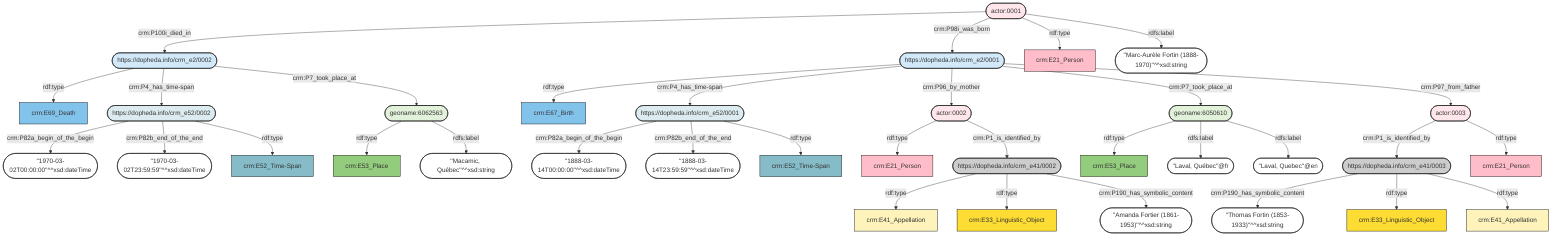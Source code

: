flowchart TD
classDef Literal fill:#ffffff,stroke:#000000,color:;
classDef Literal_URI fill:#ffffff,stroke:#000000,color:;
classDef crm_E1_CRM_Entity fill:#ffffff,stroke:#000000,color:;
classDef crm_E1_CRM_Entity_URI fill:#ffffff,stroke:#000000,color:;
classDef crm_E2_Temporal_Entity fill:#82c3ec,stroke:#000000,color:;
classDef crm_E2_Temporal_Entity_URI fill:#d2e9f9,stroke:#000000,color:;
classDef crm_E55_Type fill:#fab565,stroke:#000000,color:;
classDef crm_E55_Type_URI fill:#fde7ce,stroke:#000000,color:;
classDef crm_E52_Time-Span fill:#86bcc8,stroke:#000000,color:;
classDef crm_E52_Time-Span_URI fill:#dcebef,stroke:#000000,color:;
classDef crm_E41_Appellation fill:#fef3ba,stroke:#000000,color:;
classDef crm_E41_Appellation_URI fill:#fffae6,stroke:#000000,color:;
classDef crm_E53_Place fill:#94cc7d,stroke:#000000,color:;
classDef crm_E53_Place_URI fill:#e1f1da,stroke:#000000,color:;
classDef crm_E77_Persistent_Item fill:#ffffff,stroke:#000000,color:;
classDef crm_E77_Persistent_Item_URI fill:#ffffff,stroke:#000000,color:;
classDef crm_E28_Conceptual_Object fill:#fddc34,stroke:#000000,color:;
classDef crm_E28_Conceptual_Object_URI fill:#fef6cd,stroke:#000000,color:;
classDef crm_E18_Physical_Thing fill:#e1ba9c,stroke:#000000,color:;
classDef crm_E18_Physical_Thing_URI fill:#f3e5d8,stroke:#000000,color:;
classDef crm_E39_Actor fill:#ffbdca,stroke:#000000,color:;
classDef crm_E39_Actor_URI fill:#ffe6eb,stroke:#000000,color:;
classDef crmpc_PC0_Typed_CRM_Property fill:#cc80ff,stroke:#000000,color:;
classDef crmpc_PC0_Typed_CRM_Property_URI fill:#ebccff,stroke:#000000,color:;
classDef Multi fill:#cccccc,stroke:#000000,color:;
classDef Multi_URI fill:#cccccc,stroke:#000000,color:;
0(["geoname:6062563"]):::crm_E53_Place_URI -->|rdf:type| 1["crm:E53_Place"]:::crm_E53_Place
2(["https://dopheda.info/crm_e2/0001"]):::crm_E2_Temporal_Entity_URI -->|rdf:type| 3["crm:E67_Birth"]:::crm_E2_Temporal_Entity
4(["https://dopheda.info/crm_e41/0002"]):::crm_E41_Appellation_URI -->|rdf:type| 5["crm:E41_Appellation"]:::crm_E41_Appellation
6(["actor:0002"]):::crm_E39_Actor_URI -->|rdf:type| 7["crm:E21_Person"]:::crm_E39_Actor
6(["actor:0002"]) -->|crm:P1_is_identified_by| 4(["https://dopheda.info/crm_e41/0002"])
8(["actor:0003"]) -->|crm:P1_is_identified_by| 9(["https://dopheda.info/crm_e41/0003"])
9(["https://dopheda.info/crm_e41/0003"]) -->|crm:P190_has_symbolic_content| 10(["''Thomas Fortin (1853-1933)''^^xsd:string"]):::Literal
11(["geoname:6050610"]):::crm_E53_Place_URI -->|rdf:type| 12["crm:E53_Place"]:::crm_E53_Place
13(["https://dopheda.info/crm_e2/0002"]):::crm_E2_Temporal_Entity_URI -->|rdf:type| 14["crm:E69_Death"]:::crm_E2_Temporal_Entity
15(["actor:0001"]) -->|crm:P100i_died_in| 13(["https://dopheda.info/crm_e2/0002"])
11(["geoname:6050610"]) -->|rdfs:label| 16(["''Laval, Québec''@fr"]):::Literal
15(["actor:0001"]) -->|crm:P98i_was_born| 2(["https://dopheda.info/crm_e2/0001"])
17(["https://dopheda.info/crm_e52/0001"]) -->|crm:P82a_begin_of_the_begin| 18(["''1888-03-14T00:00:00''^^xsd:dateTime"]):::Literal
9(["https://dopheda.info/crm_e41/0003"]):::crm_E28_Conceptual_Object_URI -->|rdf:type| 19["crm:E33_Linguistic_Object"]:::crm_E28_Conceptual_Object
2(["https://dopheda.info/crm_e2/0001"]) -->|crm:P4_has_time-span| 17(["https://dopheda.info/crm_e52/0001"])
20(["https://dopheda.info/crm_e52/0002"]) -->|crm:P82a_begin_of_the_begin| 21(["''1970-03-02T00:00:00''^^xsd:dateTime"]):::Literal
8(["actor:0003"]):::crm_E39_Actor_URI -->|rdf:type| 22["crm:E21_Person"]:::crm_E39_Actor
17(["https://dopheda.info/crm_e52/0001"]) -->|crm:P82b_end_of_the_end| 23(["''1888-03-14T23:59:59''^^xsd:dateTime"]):::Literal
4(["https://dopheda.info/crm_e41/0002"]):::Multi_URI -->|rdf:type| 24["crm:E33_Linguistic_Object"]:::crm_E28_Conceptual_Object
15(["actor:0001"]):::crm_E39_Actor_URI -->|rdf:type| 25["crm:E21_Person"]:::crm_E39_Actor
13(["https://dopheda.info/crm_e2/0002"]) -->|crm:P4_has_time-span| 20(["https://dopheda.info/crm_e52/0002"])
2(["https://dopheda.info/crm_e2/0001"]) -->|crm:P96_by_mother| 6(["actor:0002"])
20(["https://dopheda.info/crm_e52/0002"]) -->|crm:P82b_end_of_the_end| 26(["''1970-03-02T23:59:59''^^xsd:dateTime"]):::Literal
2(["https://dopheda.info/crm_e2/0001"]) -->|crm:P7_took_place_at| 11(["geoname:6050610"])
13(["https://dopheda.info/crm_e2/0002"]) -->|crm:P7_took_place_at| 0(["geoname:6062563"])
2(["https://dopheda.info/crm_e2/0001"]) -->|crm:P97_from_father| 8(["actor:0003"])
4(["https://dopheda.info/crm_e41/0002"]) -->|crm:P190_has_symbolic_content| 27(["''Amanda Fortier (1861-1953)''^^xsd:string"]):::Literal
11(["geoname:6050610"]) -->|rdfs:label| 28(["''Laval, Quebec''@en"]):::Literal
17(["https://dopheda.info/crm_e52/0001"]):::crm_E52_Time-Span_URI -->|rdf:type| 29["crm:E52_Time-Span"]:::crm_E52_Time-Span
0(["geoname:6062563"]) -->|rdfs:label| 30(["''Macamic, Québec''^^xsd:string"]):::Literal
20(["https://dopheda.info/crm_e52/0002"]):::crm_E52_Time-Span_URI -->|rdf:type| 31["crm:E52_Time-Span"]:::crm_E52_Time-Span
9(["https://dopheda.info/crm_e41/0003"]):::Multi_URI -->|rdf:type| 32["crm:E41_Appellation"]:::crm_E41_Appellation
15(["actor:0001"]) -->|rdfs:label| 33(["''Marc-Aurèle Fortin (1888-1970)''^^xsd:string"]):::Literal